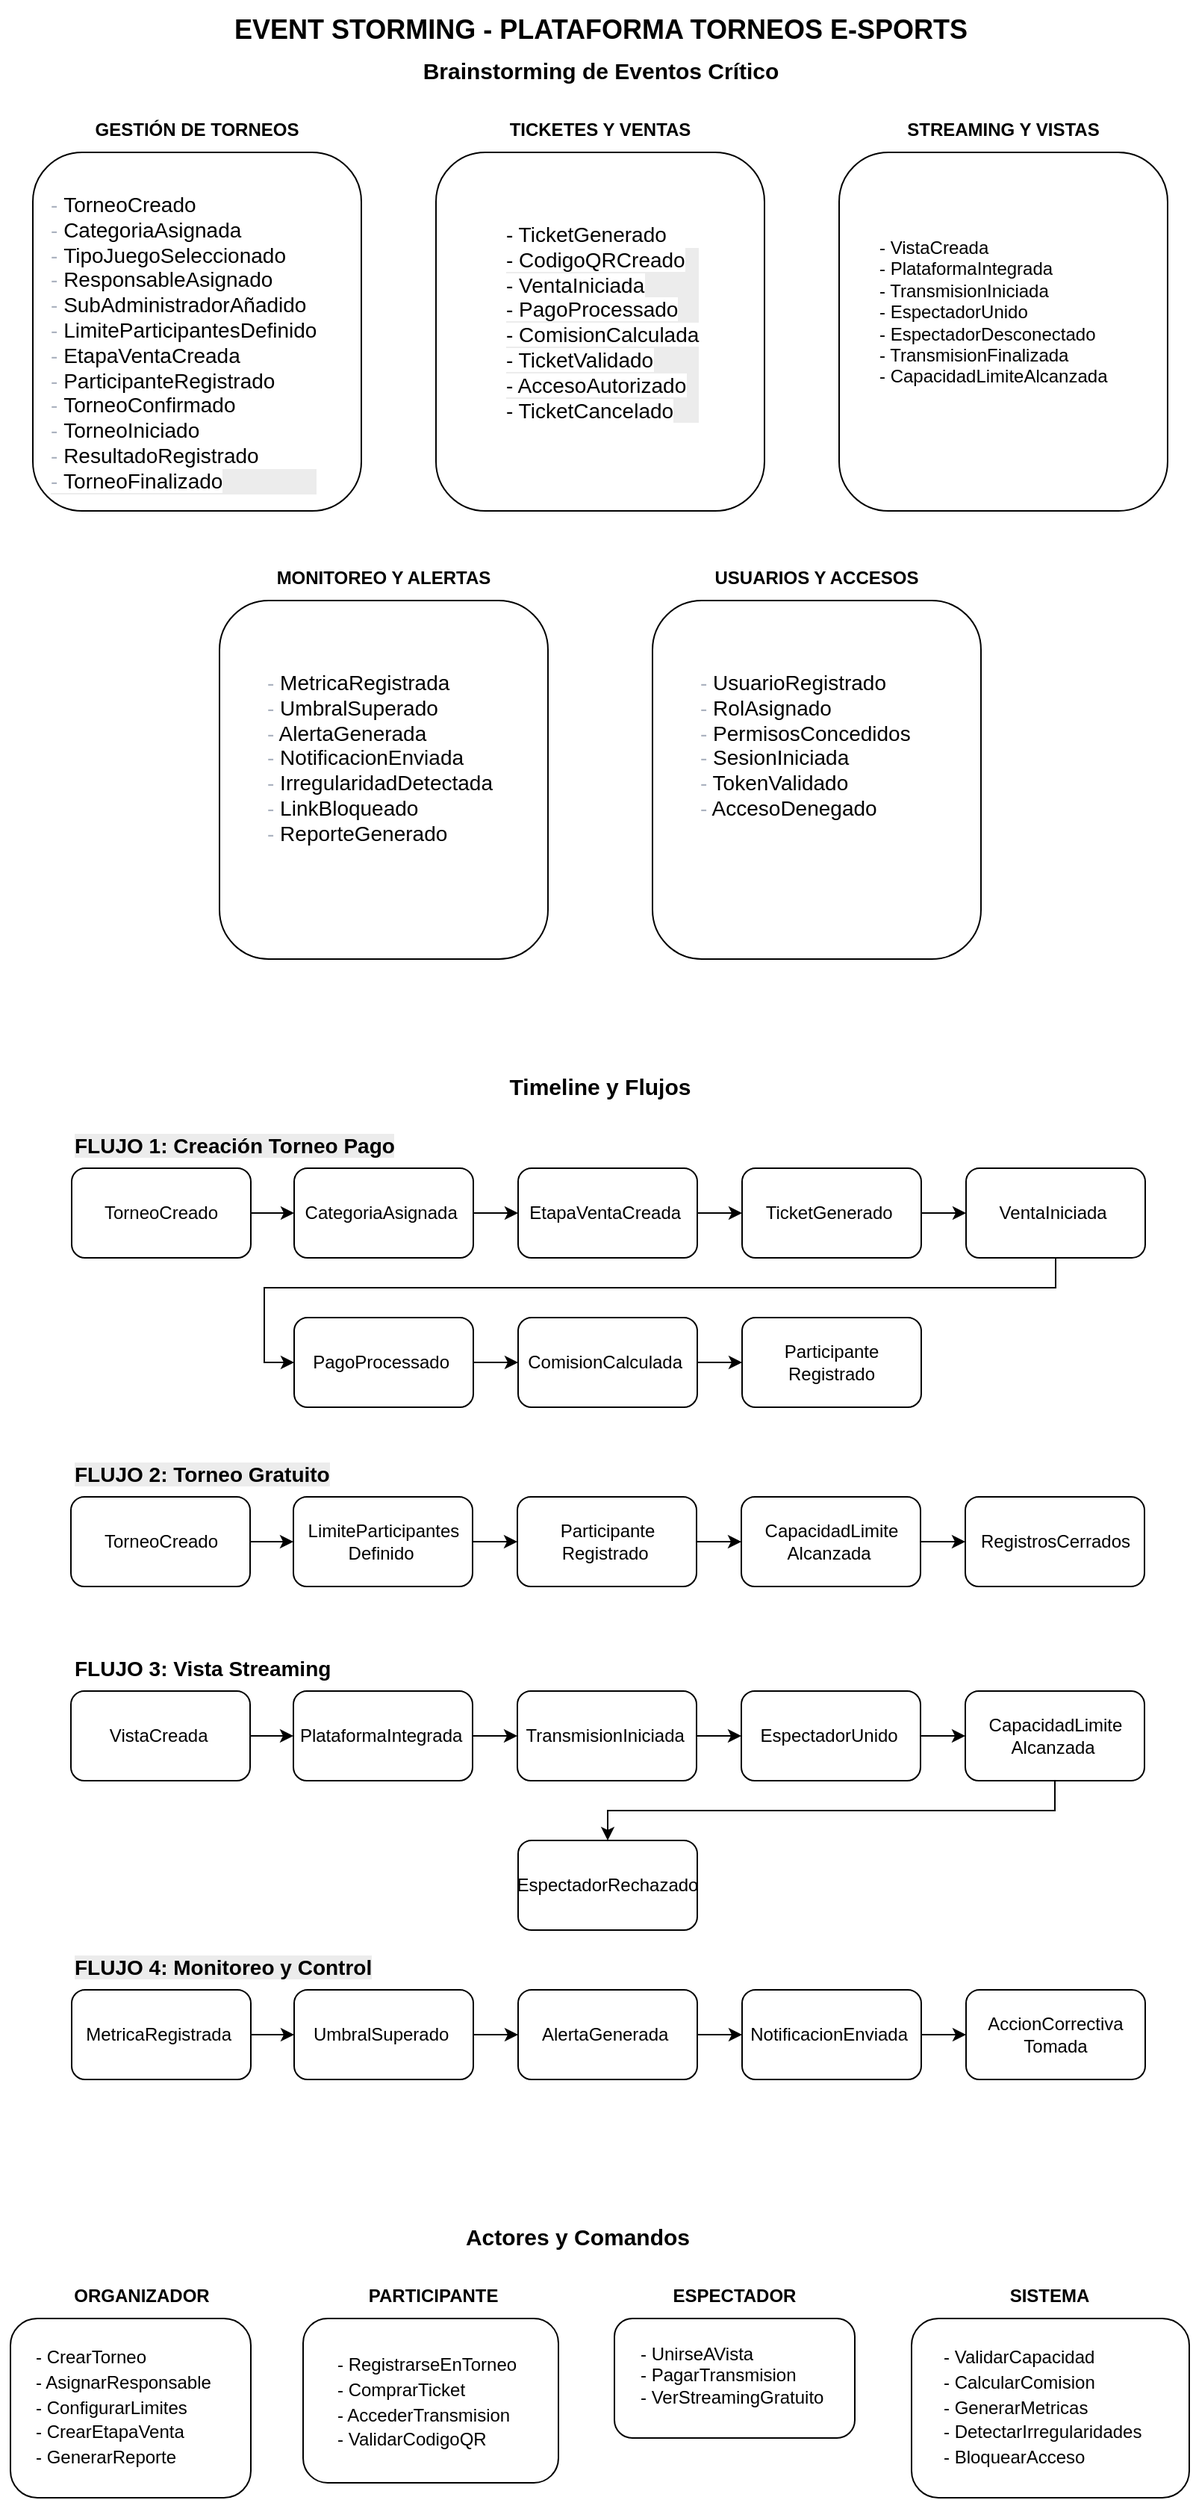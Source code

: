 <mxfile version="28.0.6">
  <diagram name="Event Storming" id="ejvn2UPIIK09-xdkTZsT">
    <mxGraphModel dx="1020" dy="993" grid="1" gridSize="10" guides="1" tooltips="1" connect="1" arrows="1" fold="1" page="1" pageScale="1" pageWidth="827" pageHeight="1169" math="0" shadow="0">
      <root>
        <mxCell id="0" />
        <mxCell id="1" parent="0" />
        <mxCell id="9qLHovj2lsrHqXUO13M7-1" value="EVENT STORMING - PLATAFORMA TORNEOS E-SPORTS" style="text;html=1;align=center;verticalAlign=middle;resizable=0;points=[];autosize=1;strokeColor=none;fillColor=none;strokeWidth=3;fontSize=18;fontStyle=1" vertex="1" parent="1">
          <mxGeometry x="159" y="8" width="510" height="40" as="geometry" />
        </mxCell>
        <mxCell id="9qLHovj2lsrHqXUO13M7-2" value="&lt;div style=&quot;&quot;&gt;&lt;br&gt;&lt;/div&gt;" style="rounded=1;whiteSpace=wrap;html=1;fontSize=14;align=left;" vertex="1" parent="1">
          <mxGeometry x="34" y="110" width="220" height="240" as="geometry" />
        </mxCell>
        <mxCell id="9qLHovj2lsrHqXUO13M7-3" value="GESTIÓN DE TORNEOS" style="text;html=1;align=center;verticalAlign=middle;whiteSpace=wrap;rounded=0;fontStyle=1" vertex="1" parent="1">
          <mxGeometry x="49" y="80" width="190" height="30" as="geometry" />
        </mxCell>
        <mxCell id="9qLHovj2lsrHqXUO13M7-4" value="&lt;div style=&quot;text-align: left;&quot;&gt;&lt;br&gt;&lt;/div&gt;" style="rounded=1;whiteSpace=wrap;html=1;fontSize=14;" vertex="1" parent="1">
          <mxGeometry x="304" y="110" width="220" height="240" as="geometry" />
        </mxCell>
        <mxCell id="9qLHovj2lsrHqXUO13M7-5" value="TICKETES Y VENTAS" style="text;html=1;align=center;verticalAlign=middle;whiteSpace=wrap;rounded=0;fontStyle=1" vertex="1" parent="1">
          <mxGeometry x="319" y="80" width="190" height="30" as="geometry" />
        </mxCell>
        <mxCell id="9qLHovj2lsrHqXUO13M7-6" value="&lt;blockquote style=&quot;margin: 0 0 0 40px; border: none; padding: 0px;&quot;&gt;&lt;div style=&quot;&quot;&gt;&lt;br&gt;&lt;/div&gt;&lt;/blockquote&gt;" style="rounded=1;whiteSpace=wrap;html=1;fontSize=14;align=left;" vertex="1" parent="1">
          <mxGeometry x="574" y="110" width="220" height="240" as="geometry" />
        </mxCell>
        <mxCell id="9qLHovj2lsrHqXUO13M7-7" value="STREAMING Y VISTAS" style="text;html=1;align=center;verticalAlign=middle;whiteSpace=wrap;rounded=0;fontStyle=1" vertex="1" parent="1">
          <mxGeometry x="589" y="80" width="190" height="30" as="geometry" />
        </mxCell>
        <mxCell id="9qLHovj2lsrHqXUO13M7-8" value="&lt;div style=&quot;forced-color-adjust: none; color: rgb(0, 0, 0); font-family: Helvetica; font-size: 14px; font-style: normal; font-variant-ligatures: normal; font-variant-caps: normal; font-weight: 400; letter-spacing: normal; orphans: 2; text-align: left; text-indent: 0px; text-transform: none; widows: 2; word-spacing: 0px; -webkit-text-stroke-width: 0px; white-space: normal; text-decoration-thickness: initial; text-decoration-style: initial; text-decoration-color: initial;&quot;&gt;&lt;span style=&quot;background-color: light-dark(#ffffff, var(--ge-dark-color, #121212));&quot;&gt;&lt;span class=&quot;token&quot; style=&quot;forced-color-adjust: none; color: rgb(171, 178, 191);&quot;&gt;-&lt;/span&gt;&lt;span style=&quot;forced-color-adjust: none; color: light-dark(rgb(0, 0, 0), rgb(255, 255, 255));&quot;&gt;&lt;span&gt;&amp;nbsp;&lt;/span&gt;TorneoCreado&lt;/span&gt;&lt;/span&gt;&lt;/div&gt;&lt;span style=&quot;background-color: light-dark(#ffffff, var(--ge-dark-color, #121212));&quot;&gt;&lt;span class=&quot;token&quot; style=&quot;forced-color-adjust: none; font-family: Helvetica; font-size: 14px; font-style: normal; font-variant-ligatures: normal; font-variant-caps: normal; font-weight: 400; letter-spacing: normal; orphans: 2; text-align: left; text-indent: 0px; text-transform: none; widows: 2; word-spacing: 0px; -webkit-text-stroke-width: 0px; white-space: normal; text-decoration-thickness: initial; text-decoration-style: initial; text-decoration-color: initial; color: rgb(171, 178, 191);&quot;&gt;&lt;div style=&quot;forced-color-adjust: none;&quot;&gt;&lt;span class=&quot;token&quot; style=&quot;forced-color-adjust: none; color: rgb(171, 178, 191);&quot;&gt;-&lt;/span&gt;&lt;span style=&quot;forced-color-adjust: none; color: light-dark(rgb(0, 0, 0), rgb(255, 255, 255));&quot;&gt;&lt;span&gt;&amp;nbsp;&lt;/span&gt;CategoriaAsignada&lt;/span&gt;&lt;/div&gt;&lt;/span&gt;&lt;span class=&quot;token&quot; style=&quot;forced-color-adjust: none; font-family: Helvetica; font-size: 14px; font-style: normal; font-variant-ligatures: normal; font-variant-caps: normal; font-weight: 400; letter-spacing: normal; orphans: 2; text-align: left; text-indent: 0px; text-transform: none; widows: 2; word-spacing: 0px; -webkit-text-stroke-width: 0px; white-space: normal; text-decoration-thickness: initial; text-decoration-style: initial; text-decoration-color: initial; color: rgb(171, 178, 191);&quot;&gt;&lt;div style=&quot;forced-color-adjust: none;&quot;&gt;&lt;span class=&quot;token&quot; style=&quot;forced-color-adjust: none; color: rgb(171, 178, 191);&quot;&gt;-&lt;/span&gt;&lt;span style=&quot;forced-color-adjust: none; color: light-dark(rgb(0, 0, 0), rgb(255, 255, 255));&quot;&gt;&lt;span&gt;&amp;nbsp;&lt;/span&gt;TipoJuegoSeleccionado&lt;/span&gt;&lt;/div&gt;&lt;/span&gt;&lt;span class=&quot;token&quot; style=&quot;forced-color-adjust: none; font-family: Helvetica; font-size: 14px; font-style: normal; font-variant-ligatures: normal; font-variant-caps: normal; font-weight: 400; letter-spacing: normal; orphans: 2; text-align: left; text-indent: 0px; text-transform: none; widows: 2; word-spacing: 0px; -webkit-text-stroke-width: 0px; white-space: normal; text-decoration-thickness: initial; text-decoration-style: initial; text-decoration-color: initial; color: rgb(171, 178, 191);&quot;&gt;&lt;div style=&quot;forced-color-adjust: none;&quot;&gt;&lt;span class=&quot;token&quot; style=&quot;forced-color-adjust: none; color: rgb(171, 178, 191);&quot;&gt;-&lt;/span&gt;&lt;span style=&quot;forced-color-adjust: none; color: light-dark(rgb(0, 0, 0), rgb(255, 255, 255));&quot;&gt;&lt;span&gt;&amp;nbsp;&lt;/span&gt;ResponsableAsignado&lt;/span&gt;&lt;/div&gt;&lt;/span&gt;&lt;span class=&quot;token&quot; style=&quot;forced-color-adjust: none; font-family: Helvetica; font-size: 14px; font-style: normal; font-variant-ligatures: normal; font-variant-caps: normal; font-weight: 400; letter-spacing: normal; orphans: 2; text-align: left; text-indent: 0px; text-transform: none; widows: 2; word-spacing: 0px; -webkit-text-stroke-width: 0px; white-space: normal; text-decoration-thickness: initial; text-decoration-style: initial; text-decoration-color: initial; color: rgb(171, 178, 191);&quot;&gt;&lt;div style=&quot;forced-color-adjust: none;&quot;&gt;&lt;span class=&quot;token&quot; style=&quot;forced-color-adjust: none; color: rgb(171, 178, 191);&quot;&gt;-&lt;/span&gt;&lt;span style=&quot;forced-color-adjust: none; color: light-dark(rgb(0, 0, 0), rgb(255, 255, 255));&quot;&gt;&lt;span&gt;&amp;nbsp;&lt;/span&gt;SubAdministradorAñadido&lt;/span&gt;&lt;/div&gt;&lt;/span&gt;&lt;span class=&quot;token&quot; style=&quot;forced-color-adjust: none; font-family: Helvetica; font-size: 14px; font-style: normal; font-variant-ligatures: normal; font-variant-caps: normal; font-weight: 400; letter-spacing: normal; orphans: 2; text-align: left; text-indent: 0px; text-transform: none; widows: 2; word-spacing: 0px; -webkit-text-stroke-width: 0px; white-space: normal; text-decoration-thickness: initial; text-decoration-style: initial; text-decoration-color: initial; color: rgb(171, 178, 191);&quot;&gt;&lt;div style=&quot;forced-color-adjust: none;&quot;&gt;&lt;span class=&quot;token&quot; style=&quot;forced-color-adjust: none; color: rgb(171, 178, 191);&quot;&gt;-&lt;/span&gt;&lt;span style=&quot;forced-color-adjust: none; color: light-dark(rgb(0, 0, 0), rgb(255, 255, 255));&quot;&gt;&lt;span&gt;&amp;nbsp;&lt;/span&gt;LimiteParticipantesDefinido&lt;/span&gt;&lt;/div&gt;&lt;/span&gt;&lt;span class=&quot;token&quot; style=&quot;forced-color-adjust: none; font-family: Helvetica; font-size: 14px; font-style: normal; font-variant-ligatures: normal; font-variant-caps: normal; font-weight: 400; letter-spacing: normal; orphans: 2; text-align: left; text-indent: 0px; text-transform: none; widows: 2; word-spacing: 0px; -webkit-text-stroke-width: 0px; white-space: normal; text-decoration-thickness: initial; text-decoration-style: initial; text-decoration-color: initial; color: rgb(171, 178, 191);&quot;&gt;&lt;div style=&quot;forced-color-adjust: none;&quot;&gt;&lt;span class=&quot;token&quot; style=&quot;forced-color-adjust: none; color: rgb(171, 178, 191);&quot;&gt;-&lt;/span&gt;&lt;span style=&quot;forced-color-adjust: none; color: light-dark(rgb(0, 0, 0), rgb(255, 255, 255));&quot;&gt;&lt;span&gt;&amp;nbsp;&lt;/span&gt;EtapaVentaCreada&lt;/span&gt;&lt;/div&gt;&lt;/span&gt;&lt;span class=&quot;token&quot; style=&quot;forced-color-adjust: none; font-family: Helvetica; font-size: 14px; font-style: normal; font-variant-ligatures: normal; font-variant-caps: normal; font-weight: 400; letter-spacing: normal; orphans: 2; text-align: left; text-indent: 0px; text-transform: none; widows: 2; word-spacing: 0px; -webkit-text-stroke-width: 0px; white-space: normal; text-decoration-thickness: initial; text-decoration-style: initial; text-decoration-color: initial; color: rgb(171, 178, 191);&quot;&gt;&lt;div style=&quot;forced-color-adjust: none;&quot;&gt;&lt;span class=&quot;token&quot; style=&quot;forced-color-adjust: none; color: rgb(171, 178, 191);&quot;&gt;-&lt;/span&gt;&lt;span style=&quot;forced-color-adjust: none; color: light-dark(rgb(0, 0, 0), rgb(255, 255, 255));&quot;&gt;&lt;span&gt;&amp;nbsp;&lt;/span&gt;ParticipanteRegistrado&lt;/span&gt;&lt;/div&gt;&lt;/span&gt;&lt;span class=&quot;token&quot; style=&quot;forced-color-adjust: none; font-family: Helvetica; font-size: 14px; font-style: normal; font-variant-ligatures: normal; font-variant-caps: normal; font-weight: 400; letter-spacing: normal; orphans: 2; text-align: left; text-indent: 0px; text-transform: none; widows: 2; word-spacing: 0px; -webkit-text-stroke-width: 0px; white-space: normal; text-decoration-thickness: initial; text-decoration-style: initial; text-decoration-color: initial; color: rgb(171, 178, 191);&quot;&gt;&lt;div style=&quot;forced-color-adjust: none;&quot;&gt;&lt;span class=&quot;token&quot; style=&quot;forced-color-adjust: none; color: rgb(171, 178, 191);&quot;&gt;-&lt;/span&gt;&lt;span style=&quot;forced-color-adjust: none; color: light-dark(rgb(0, 0, 0), rgb(255, 255, 255));&quot;&gt;&lt;span&gt;&amp;nbsp;&lt;/span&gt;TorneoConfirmado&lt;/span&gt;&lt;/div&gt;&lt;/span&gt;&lt;span class=&quot;token&quot; style=&quot;forced-color-adjust: none; font-family: Helvetica; font-size: 14px; font-style: normal; font-variant-ligatures: normal; font-variant-caps: normal; font-weight: 400; letter-spacing: normal; orphans: 2; text-align: left; text-indent: 0px; text-transform: none; widows: 2; word-spacing: 0px; -webkit-text-stroke-width: 0px; white-space: normal; text-decoration-thickness: initial; text-decoration-style: initial; text-decoration-color: initial; color: rgb(171, 178, 191);&quot;&gt;&lt;div style=&quot;forced-color-adjust: none;&quot;&gt;&lt;span class=&quot;token&quot; style=&quot;forced-color-adjust: none; color: rgb(171, 178, 191);&quot;&gt;-&lt;/span&gt;&lt;span style=&quot;forced-color-adjust: none; color: light-dark(rgb(0, 0, 0), rgb(255, 255, 255));&quot;&gt;&lt;span&gt;&amp;nbsp;&lt;/span&gt;TorneoIniciado&lt;/span&gt;&lt;/div&gt;&lt;/span&gt;&lt;span class=&quot;token&quot; style=&quot;forced-color-adjust: none; font-family: Helvetica; font-size: 14px; font-style: normal; font-variant-ligatures: normal; font-variant-caps: normal; font-weight: 400; letter-spacing: normal; orphans: 2; text-align: left; text-indent: 0px; text-transform: none; widows: 2; word-spacing: 0px; -webkit-text-stroke-width: 0px; white-space: normal; text-decoration-thickness: initial; text-decoration-style: initial; text-decoration-color: initial; color: rgb(171, 178, 191);&quot;&gt;&lt;div style=&quot;forced-color-adjust: none;&quot;&gt;&lt;span class=&quot;token&quot; style=&quot;forced-color-adjust: none; color: rgb(171, 178, 191);&quot;&gt;-&lt;/span&gt;&lt;span style=&quot;forced-color-adjust: none; color: light-dark(rgb(0, 0, 0), rgb(255, 255, 255));&quot;&gt;&lt;span&gt;&amp;nbsp;&lt;/span&gt;ResultadoRegistrado&lt;/span&gt;&lt;/div&gt;&lt;/span&gt;&lt;/span&gt;&lt;div style=&quot;forced-color-adjust: none; color: rgb(0, 0, 0); font-family: Helvetica; font-size: 14px; font-style: normal; font-variant-ligatures: normal; font-variant-caps: normal; font-weight: 400; letter-spacing: normal; orphans: 2; text-align: left; text-indent: 0px; text-transform: none; widows: 2; word-spacing: 0px; -webkit-text-stroke-width: 0px; white-space: normal; text-decoration-thickness: initial; text-decoration-style: initial; text-decoration-color: initial; background-color: rgb(236, 236, 236);&quot;&gt;&lt;span style=&quot;background-color: light-dark(#ffffff, var(--ge-dark-color, #121212));&quot;&gt;&lt;span class=&quot;token&quot; style=&quot;forced-color-adjust: none; color: rgb(171, 178, 191);&quot;&gt;-&lt;/span&gt;&lt;span style=&quot;forced-color-adjust: none; color: light-dark(rgb(0, 0, 0), rgb(255, 255, 255));&quot;&gt;&amp;nbsp;TorneoFinalizado&lt;/span&gt;&lt;/span&gt;&lt;/div&gt;" style="text;whiteSpace=wrap;html=1;" vertex="1" parent="1">
          <mxGeometry x="44" y="130" width="210" height="230" as="geometry" />
        </mxCell>
        <mxCell id="9qLHovj2lsrHqXUO13M7-9" value="&lt;div style=&quot;forced-color-adjust: none; color: rgb(0, 0, 0); font-family: Helvetica; font-size: 14px; font-style: normal; font-variant-ligatures: normal; font-variant-caps: normal; font-weight: 400; letter-spacing: normal; orphans: 2; text-align: left; text-indent: 0px; text-transform: none; widows: 2; word-spacing: 0px; -webkit-text-stroke-width: 0px; white-space: normal; text-decoration-thickness: initial; text-decoration-style: initial; text-decoration-color: initial;&quot;&gt;&lt;span style=&quot;background-color: light-dark(#ffffff, var(--ge-dark-color, #121212));&quot;&gt;- TicketGenerado&lt;/span&gt;&lt;/div&gt;&lt;div style=&quot;forced-color-adjust: none; color: rgb(0, 0, 0); font-family: Helvetica; font-size: 14px; font-style: normal; font-variant-ligatures: normal; font-variant-caps: normal; font-weight: 400; letter-spacing: normal; orphans: 2; text-align: left; text-indent: 0px; text-transform: none; widows: 2; word-spacing: 0px; -webkit-text-stroke-width: 0px; white-space: normal; text-decoration-thickness: initial; text-decoration-style: initial; text-decoration-color: initial; background-color: rgb(236, 236, 236);&quot;&gt;&lt;span style=&quot;background-color: light-dark(#ffffff, var(--ge-dark-color, #121212));&quot;&gt;- CodigoQRCreado&lt;/span&gt;&lt;/div&gt;&lt;div style=&quot;forced-color-adjust: none; color: rgb(0, 0, 0); font-family: Helvetica; font-size: 14px; font-style: normal; font-variant-ligatures: normal; font-variant-caps: normal; font-weight: 400; letter-spacing: normal; orphans: 2; text-align: left; text-indent: 0px; text-transform: none; widows: 2; word-spacing: 0px; -webkit-text-stroke-width: 0px; white-space: normal; text-decoration-thickness: initial; text-decoration-style: initial; text-decoration-color: initial; background-color: rgb(236, 236, 236);&quot;&gt;&lt;span style=&quot;background-color: light-dark(#ffffff, var(--ge-dark-color, #121212));&quot;&gt;- VentaIniciada&lt;/span&gt;&lt;/div&gt;&lt;div style=&quot;forced-color-adjust: none; color: rgb(0, 0, 0); font-family: Helvetica; font-size: 14px; font-style: normal; font-variant-ligatures: normal; font-variant-caps: normal; font-weight: 400; letter-spacing: normal; orphans: 2; text-align: left; text-indent: 0px; text-transform: none; widows: 2; word-spacing: 0px; -webkit-text-stroke-width: 0px; white-space: normal; text-decoration-thickness: initial; text-decoration-style: initial; text-decoration-color: initial; background-color: rgb(236, 236, 236);&quot;&gt;&lt;span style=&quot;background-color: light-dark(#ffffff, var(--ge-dark-color, #121212));&quot;&gt;- PagoProcessado&lt;/span&gt;&lt;/div&gt;&lt;div style=&quot;forced-color-adjust: none; color: rgb(0, 0, 0); font-family: Helvetica; font-size: 14px; font-style: normal; font-variant-ligatures: normal; font-variant-caps: normal; font-weight: 400; letter-spacing: normal; orphans: 2; text-align: left; text-indent: 0px; text-transform: none; widows: 2; word-spacing: 0px; -webkit-text-stroke-width: 0px; white-space: normal; text-decoration-thickness: initial; text-decoration-style: initial; text-decoration-color: initial; background-color: rgb(236, 236, 236);&quot;&gt;&lt;span style=&quot;background-color: light-dark(#ffffff, var(--ge-dark-color, #121212));&quot;&gt;- ComisionCalculada&lt;/span&gt;&lt;/div&gt;&lt;div style=&quot;forced-color-adjust: none; color: rgb(0, 0, 0); font-family: Helvetica; font-size: 14px; font-style: normal; font-variant-ligatures: normal; font-variant-caps: normal; font-weight: 400; letter-spacing: normal; orphans: 2; text-align: left; text-indent: 0px; text-transform: none; widows: 2; word-spacing: 0px; -webkit-text-stroke-width: 0px; white-space: normal; text-decoration-thickness: initial; text-decoration-style: initial; text-decoration-color: initial; background-color: rgb(236, 236, 236);&quot;&gt;&lt;span style=&quot;background-color: light-dark(#ffffff, var(--ge-dark-color, #121212));&quot;&gt;- TicketValidado&lt;/span&gt;&lt;/div&gt;&lt;div style=&quot;forced-color-adjust: none; color: rgb(0, 0, 0); font-family: Helvetica; font-size: 14px; font-style: normal; font-variant-ligatures: normal; font-variant-caps: normal; font-weight: 400; letter-spacing: normal; orphans: 2; text-align: left; text-indent: 0px; text-transform: none; widows: 2; word-spacing: 0px; -webkit-text-stroke-width: 0px; white-space: normal; text-decoration-thickness: initial; text-decoration-style: initial; text-decoration-color: initial; background-color: rgb(236, 236, 236);&quot;&gt;&lt;span style=&quot;background-color: light-dark(#ffffff, var(--ge-dark-color, #121212));&quot;&gt;- AccesoAutorizado&lt;/span&gt;&lt;/div&gt;&lt;div style=&quot;forced-color-adjust: none; color: rgb(0, 0, 0); font-family: Helvetica; font-size: 14px; font-style: normal; font-variant-ligatures: normal; font-variant-caps: normal; font-weight: 400; letter-spacing: normal; orphans: 2; text-align: left; text-indent: 0px; text-transform: none; widows: 2; word-spacing: 0px; -webkit-text-stroke-width: 0px; white-space: normal; text-decoration-thickness: initial; text-decoration-style: initial; text-decoration-color: initial; background-color: rgb(236, 236, 236);&quot;&gt;&lt;span style=&quot;background-color: light-dark(#ffffff, var(--ge-dark-color, #121212));&quot;&gt;- TicketCancelado&lt;/span&gt;&lt;/div&gt;" style="text;whiteSpace=wrap;html=1;" vertex="1" parent="1">
          <mxGeometry x="349" y="150" width="160" height="160" as="geometry" />
        </mxCell>
        <mxCell id="9qLHovj2lsrHqXUO13M7-11" value="- VistaCreada&lt;br&gt;- PlataformaIntegrada&amp;nbsp;&lt;div&gt;- TransmisionIniciada&lt;br&gt;- EspectadorUnido&lt;br&gt;- EspectadorDesconectado&lt;br&gt;- TransmisionFinalizada&lt;br&gt;&lt;span style=&quot;background-color: transparent; color: light-dark(rgb(0, 0, 0), rgb(255, 255, 255));&quot;&gt;- CapacidadLimiteAlcanzada&lt;/span&gt;&lt;/div&gt;" style="text;whiteSpace=wrap;html=1;" vertex="1" parent="1">
          <mxGeometry x="599" y="160" width="180" height="120" as="geometry" />
        </mxCell>
        <mxCell id="9qLHovj2lsrHqXUO13M7-12" value="&lt;div style=&quot;&quot;&gt;&lt;br&gt;&lt;/div&gt;" style="rounded=1;whiteSpace=wrap;html=1;fontSize=14;align=left;" vertex="1" parent="1">
          <mxGeometry x="159" y="410" width="220" height="240" as="geometry" />
        </mxCell>
        <mxCell id="9qLHovj2lsrHqXUO13M7-13" value="MONITOREO Y ALERTAS" style="text;html=1;align=center;verticalAlign=middle;whiteSpace=wrap;rounded=0;fontStyle=1" vertex="1" parent="1">
          <mxGeometry x="174" y="380" width="190" height="30" as="geometry" />
        </mxCell>
        <mxCell id="9qLHovj2lsrHqXUO13M7-14" value="&lt;div style=&quot;forced-color-adjust: none; color: rgb(0, 0, 0); font-family: Helvetica; font-size: 14px; font-style: normal; font-variant-ligatures: normal; font-variant-caps: normal; font-weight: 400; letter-spacing: normal; orphans: 2; text-align: left; text-indent: 0px; text-transform: none; widows: 2; word-spacing: 0px; -webkit-text-stroke-width: 0px; white-space: normal; text-decoration-thickness: initial; text-decoration-style: initial; text-decoration-color: initial;&quot;&gt;&lt;span style=&quot;color: rgb(171, 178, 191);&quot; class=&quot;token&quot;&gt;-&lt;/span&gt; MetricaRegistrada&lt;br/&gt;&lt;span style=&quot;color: rgb(171, 178, 191);&quot; class=&quot;token&quot;&gt;-&lt;/span&gt; UmbralSuperado&lt;br/&gt;&lt;span style=&quot;color: rgb(171, 178, 191);&quot; class=&quot;token&quot;&gt;-&lt;/span&gt; AlertaGenerada&lt;br/&gt;&lt;span style=&quot;color: rgb(171, 178, 191);&quot; class=&quot;token&quot;&gt;-&lt;/span&gt; NotificacionEnviada&lt;br/&gt;&lt;span style=&quot;color: rgb(171, 178, 191);&quot; class=&quot;token&quot;&gt;-&lt;/span&gt; IrregularidadDetectada&lt;br/&gt;&lt;span style=&quot;color: rgb(171, 178, 191);&quot; class=&quot;token&quot;&gt;-&lt;/span&gt; LinkBloqueado&lt;br/&gt;&lt;span style=&quot;color: rgb(171, 178, 191);&quot; class=&quot;token&quot;&gt;-&lt;/span&gt; ReporteGenerado&lt;/div&gt;" style="text;whiteSpace=wrap;html=1;" vertex="1" parent="1">
          <mxGeometry x="189" y="450" width="160" height="160" as="geometry" />
        </mxCell>
        <mxCell id="9qLHovj2lsrHqXUO13M7-15" value="&lt;div style=&quot;&quot;&gt;&lt;br&gt;&lt;/div&gt;" style="rounded=1;whiteSpace=wrap;html=1;fontSize=14;align=left;" vertex="1" parent="1">
          <mxGeometry x="449" y="410" width="220" height="240" as="geometry" />
        </mxCell>
        <mxCell id="9qLHovj2lsrHqXUO13M7-16" value="USUARIOS Y ACCESOS" style="text;html=1;align=center;verticalAlign=middle;whiteSpace=wrap;rounded=0;fontStyle=1" vertex="1" parent="1">
          <mxGeometry x="464" y="380" width="190" height="30" as="geometry" />
        </mxCell>
        <mxCell id="9qLHovj2lsrHqXUO13M7-17" value="&lt;div style=&quot;forced-color-adjust: none; color: rgb(0, 0, 0); font-family: Helvetica; font-size: 14px; font-style: normal; font-variant-ligatures: normal; font-variant-caps: normal; font-weight: 400; letter-spacing: normal; orphans: 2; text-align: left; text-indent: 0px; text-transform: none; widows: 2; word-spacing: 0px; -webkit-text-stroke-width: 0px; white-space: normal; text-decoration-thickness: initial; text-decoration-style: initial; text-decoration-color: initial;&quot;&gt;&lt;span style=&quot;color: rgb(171, 178, 191);&quot; class=&quot;token&quot;&gt;-&lt;/span&gt; UsuarioRegistrado&amp;nbsp;&lt;/div&gt;&lt;div style=&quot;forced-color-adjust: none; color: rgb(0, 0, 0); font-family: Helvetica; font-size: 14px; font-style: normal; font-variant-ligatures: normal; font-variant-caps: normal; font-weight: 400; letter-spacing: normal; orphans: 2; text-align: left; text-indent: 0px; text-transform: none; widows: 2; word-spacing: 0px; -webkit-text-stroke-width: 0px; white-space: normal; text-decoration-thickness: initial; text-decoration-style: initial; text-decoration-color: initial;&quot;&gt;&lt;span style=&quot;color: rgb(171, 178, 191);&quot; class=&quot;token&quot;&gt;-&lt;/span&gt; RolAsignado&lt;br/&gt;&lt;span style=&quot;color: rgb(171, 178, 191);&quot; class=&quot;token&quot;&gt;-&lt;/span&gt; PermisosConcedidos&lt;br/&gt;&lt;span style=&quot;color: rgb(171, 178, 191);&quot; class=&quot;token&quot;&gt;-&lt;/span&gt; SesionIniciada&lt;br/&gt;&lt;span style=&quot;color: rgb(171, 178, 191);&quot; class=&quot;token&quot;&gt;-&lt;/span&gt; TokenValidado&lt;br/&gt;&lt;span style=&quot;color: rgb(171, 178, 191);&quot; class=&quot;token&quot;&gt;-&lt;/span&gt; AccesoDenegado&lt;/div&gt;" style="text;whiteSpace=wrap;html=1;" vertex="1" parent="1">
          <mxGeometry x="479" y="450" width="160" height="160" as="geometry" />
        </mxCell>
        <mxCell id="9qLHovj2lsrHqXUO13M7-18" value="Brainstorming de Eventos Crítico" style="text;whiteSpace=wrap;html=1;fontSize=15;align=center;fontStyle=1" vertex="1" parent="1">
          <mxGeometry x="289.5" y="40" width="249" height="40" as="geometry" />
        </mxCell>
        <mxCell id="9qLHovj2lsrHqXUO13M7-19" value="Timeline y Flujos" style="text;whiteSpace=wrap;html=1;fontSize=15;align=center;fontStyle=1" vertex="1" parent="1">
          <mxGeometry x="296" y="720" width="236" height="40" as="geometry" />
        </mxCell>
        <mxCell id="9qLHovj2lsrHqXUO13M7-30" style="edgeStyle=orthogonalEdgeStyle;rounded=0;orthogonalLoop=1;jettySize=auto;html=1;entryX=0;entryY=0.5;entryDx=0;entryDy=0;" edge="1" parent="1" source="9qLHovj2lsrHqXUO13M7-21" target="9qLHovj2lsrHqXUO13M7-23">
          <mxGeometry relative="1" as="geometry" />
        </mxCell>
        <mxCell id="9qLHovj2lsrHqXUO13M7-21" value="&lt;span style=&quot;text-align: left;&quot;&gt;TorneoCreado&lt;/span&gt;" style="rounded=1;whiteSpace=wrap;html=1;" vertex="1" parent="1">
          <mxGeometry x="60" y="790" width="120" height="60" as="geometry" />
        </mxCell>
        <mxCell id="9qLHovj2lsrHqXUO13M7-22" value="&lt;span style=&quot;color: rgb(0, 0, 0); font-family: Helvetica; font-style: normal; font-variant-ligatures: normal; font-variant-caps: normal; letter-spacing: normal; orphans: 2; text-align: left; text-indent: 0px; text-transform: none; widows: 2; word-spacing: 0px; -webkit-text-stroke-width: 0px; white-space: normal; background-color: rgb(236, 236, 236); text-decoration-thickness: initial; text-decoration-style: initial; text-decoration-color: initial; float: none; display: inline !important;&quot;&gt;FLUJO 1: Creación Torneo Pago&lt;/span&gt;" style="text;whiteSpace=wrap;html=1;fontSize=14;fontStyle=1" vertex="1" parent="1">
          <mxGeometry x="60" y="760" width="250" height="40" as="geometry" />
        </mxCell>
        <mxCell id="9qLHovj2lsrHqXUO13M7-31" style="edgeStyle=orthogonalEdgeStyle;rounded=0;orthogonalLoop=1;jettySize=auto;html=1;entryX=0;entryY=0.5;entryDx=0;entryDy=0;" edge="1" parent="1" source="9qLHovj2lsrHqXUO13M7-23" target="9qLHovj2lsrHqXUO13M7-24">
          <mxGeometry relative="1" as="geometry" />
        </mxCell>
        <mxCell id="9qLHovj2lsrHqXUO13M7-23" value="&lt;span style=&quot;text-align: left;&quot;&gt;CategoriaAsignada&amp;nbsp;&lt;/span&gt;" style="rounded=1;whiteSpace=wrap;html=1;" vertex="1" parent="1">
          <mxGeometry x="209" y="790" width="120" height="60" as="geometry" />
        </mxCell>
        <mxCell id="9qLHovj2lsrHqXUO13M7-32" style="edgeStyle=orthogonalEdgeStyle;rounded=0;orthogonalLoop=1;jettySize=auto;html=1;entryX=0;entryY=0.5;entryDx=0;entryDy=0;" edge="1" parent="1" source="9qLHovj2lsrHqXUO13M7-24" target="9qLHovj2lsrHqXUO13M7-25">
          <mxGeometry relative="1" as="geometry" />
        </mxCell>
        <mxCell id="9qLHovj2lsrHqXUO13M7-24" value="&lt;span style=&quot;text-align: left;&quot;&gt;EtapaVentaCreada&amp;nbsp;&lt;/span&gt;" style="rounded=1;whiteSpace=wrap;html=1;" vertex="1" parent="1">
          <mxGeometry x="359" y="790" width="120" height="60" as="geometry" />
        </mxCell>
        <mxCell id="9qLHovj2lsrHqXUO13M7-33" style="edgeStyle=orthogonalEdgeStyle;rounded=0;orthogonalLoop=1;jettySize=auto;html=1;entryX=0;entryY=0.5;entryDx=0;entryDy=0;" edge="1" parent="1" source="9qLHovj2lsrHqXUO13M7-25" target="9qLHovj2lsrHqXUO13M7-26">
          <mxGeometry relative="1" as="geometry" />
        </mxCell>
        <mxCell id="9qLHovj2lsrHqXUO13M7-25" value="&lt;span style=&quot;text-align: left;&quot;&gt;TicketGenerado&amp;nbsp;&lt;/span&gt;" style="rounded=1;whiteSpace=wrap;html=1;" vertex="1" parent="1">
          <mxGeometry x="509" y="790" width="120" height="60" as="geometry" />
        </mxCell>
        <mxCell id="9qLHovj2lsrHqXUO13M7-34" style="edgeStyle=orthogonalEdgeStyle;rounded=0;orthogonalLoop=1;jettySize=auto;html=1;entryX=0;entryY=0.5;entryDx=0;entryDy=0;" edge="1" parent="1" source="9qLHovj2lsrHqXUO13M7-26" target="9qLHovj2lsrHqXUO13M7-27">
          <mxGeometry relative="1" as="geometry">
            <Array as="points">
              <mxPoint x="719" y="870" />
              <mxPoint x="189" y="870" />
              <mxPoint x="189" y="920" />
            </Array>
          </mxGeometry>
        </mxCell>
        <mxCell id="9qLHovj2lsrHqXUO13M7-26" value="&lt;span style=&quot;text-align: left;&quot;&gt;VentaIniciada&amp;nbsp;&lt;/span&gt;" style="rounded=1;whiteSpace=wrap;html=1;" vertex="1" parent="1">
          <mxGeometry x="659" y="790" width="120" height="60" as="geometry" />
        </mxCell>
        <mxCell id="9qLHovj2lsrHqXUO13M7-35" style="edgeStyle=orthogonalEdgeStyle;rounded=0;orthogonalLoop=1;jettySize=auto;html=1;entryX=0;entryY=0.5;entryDx=0;entryDy=0;" edge="1" parent="1" source="9qLHovj2lsrHqXUO13M7-27" target="9qLHovj2lsrHqXUO13M7-28">
          <mxGeometry relative="1" as="geometry" />
        </mxCell>
        <mxCell id="9qLHovj2lsrHqXUO13M7-27" value="&lt;span style=&quot;text-align: left;&quot;&gt;PagoProcessado&amp;nbsp;&lt;/span&gt;" style="rounded=1;whiteSpace=wrap;html=1;" vertex="1" parent="1">
          <mxGeometry x="209" y="890" width="120" height="60" as="geometry" />
        </mxCell>
        <mxCell id="9qLHovj2lsrHqXUO13M7-36" style="edgeStyle=orthogonalEdgeStyle;rounded=0;orthogonalLoop=1;jettySize=auto;html=1;entryX=0;entryY=0.5;entryDx=0;entryDy=0;" edge="1" parent="1" source="9qLHovj2lsrHqXUO13M7-28" target="9qLHovj2lsrHqXUO13M7-29">
          <mxGeometry relative="1" as="geometry" />
        </mxCell>
        <mxCell id="9qLHovj2lsrHqXUO13M7-28" value="&lt;span style=&quot;text-align: left;&quot;&gt;ComisionCalculada&amp;nbsp;&lt;/span&gt;" style="rounded=1;whiteSpace=wrap;html=1;" vertex="1" parent="1">
          <mxGeometry x="359" y="890" width="120" height="60" as="geometry" />
        </mxCell>
        <mxCell id="9qLHovj2lsrHqXUO13M7-29" value="&lt;span style=&quot;text-align: left;&quot;&gt;Participante&lt;/span&gt;&lt;div&gt;&lt;span style=&quot;text-align: left;&quot;&gt;Registrado&lt;/span&gt;&lt;/div&gt;" style="rounded=1;whiteSpace=wrap;html=1;" vertex="1" parent="1">
          <mxGeometry x="509" y="890" width="120" height="60" as="geometry" />
        </mxCell>
        <mxCell id="9qLHovj2lsrHqXUO13M7-53" style="edgeStyle=orthogonalEdgeStyle;rounded=0;orthogonalLoop=1;jettySize=auto;html=1;entryX=0;entryY=0.5;entryDx=0;entryDy=0;" edge="1" parent="1" source="9qLHovj2lsrHqXUO13M7-54" target="9qLHovj2lsrHqXUO13M7-57">
          <mxGeometry relative="1" as="geometry" />
        </mxCell>
        <mxCell id="9qLHovj2lsrHqXUO13M7-54" value="&lt;span style=&quot;text-align: left;&quot;&gt;TorneoCreado&lt;/span&gt;" style="rounded=1;whiteSpace=wrap;html=1;" vertex="1" parent="1">
          <mxGeometry x="59.5" y="1010" width="120" height="60" as="geometry" />
        </mxCell>
        <mxCell id="9qLHovj2lsrHqXUO13M7-55" value="&lt;span style=&quot;color: rgb(0, 0, 0); font-family: Helvetica; font-style: normal; font-variant-ligatures: normal; font-variant-caps: normal; letter-spacing: normal; orphans: 2; text-align: left; text-indent: 0px; text-transform: none; widows: 2; word-spacing: 0px; -webkit-text-stroke-width: 0px; white-space: normal; background-color: rgb(236, 236, 236); text-decoration-thickness: initial; text-decoration-style: initial; text-decoration-color: initial; float: none; display: inline !important;&quot;&gt;FLUJO 2: Torneo Gratuito&lt;/span&gt;" style="text;whiteSpace=wrap;html=1;fontSize=14;fontStyle=1" vertex="1" parent="1">
          <mxGeometry x="59.5" y="980" width="250" height="40" as="geometry" />
        </mxCell>
        <mxCell id="9qLHovj2lsrHqXUO13M7-56" style="edgeStyle=orthogonalEdgeStyle;rounded=0;orthogonalLoop=1;jettySize=auto;html=1;entryX=0;entryY=0.5;entryDx=0;entryDy=0;" edge="1" parent="1" source="9qLHovj2lsrHqXUO13M7-57" target="9qLHovj2lsrHqXUO13M7-59">
          <mxGeometry relative="1" as="geometry" />
        </mxCell>
        <mxCell id="9qLHovj2lsrHqXUO13M7-57" value="&lt;span style=&quot;text-align: left;&quot;&gt;LimiteParticipantes&lt;/span&gt;&lt;div&gt;&lt;span style=&quot;text-align: left;&quot;&gt;Definido&amp;nbsp;&lt;/span&gt;&lt;/div&gt;" style="rounded=1;whiteSpace=wrap;html=1;" vertex="1" parent="1">
          <mxGeometry x="208.5" y="1010" width="120" height="60" as="geometry" />
        </mxCell>
        <mxCell id="9qLHovj2lsrHqXUO13M7-58" style="edgeStyle=orthogonalEdgeStyle;rounded=0;orthogonalLoop=1;jettySize=auto;html=1;entryX=0;entryY=0.5;entryDx=0;entryDy=0;" edge="1" parent="1" source="9qLHovj2lsrHqXUO13M7-59" target="9qLHovj2lsrHqXUO13M7-61">
          <mxGeometry relative="1" as="geometry" />
        </mxCell>
        <mxCell id="9qLHovj2lsrHqXUO13M7-59" value="&lt;span style=&quot;text-align: left;&quot;&gt;Participante&lt;/span&gt;&lt;div&gt;&lt;span style=&quot;text-align: left;&quot;&gt;Registrado&amp;nbsp;&lt;/span&gt;&lt;/div&gt;" style="rounded=1;whiteSpace=wrap;html=1;" vertex="1" parent="1">
          <mxGeometry x="358.5" y="1010" width="120" height="60" as="geometry" />
        </mxCell>
        <mxCell id="9qLHovj2lsrHqXUO13M7-60" style="edgeStyle=orthogonalEdgeStyle;rounded=0;orthogonalLoop=1;jettySize=auto;html=1;entryX=0;entryY=0.5;entryDx=0;entryDy=0;" edge="1" parent="1" source="9qLHovj2lsrHqXUO13M7-61" target="9qLHovj2lsrHqXUO13M7-63">
          <mxGeometry relative="1" as="geometry" />
        </mxCell>
        <mxCell id="9qLHovj2lsrHqXUO13M7-61" value="&lt;span style=&quot;text-align: left;&quot;&gt;CapacidadLimite&lt;/span&gt;&lt;div&gt;&lt;span style=&quot;text-align: left;&quot;&gt;Alcanzada&amp;nbsp;&lt;/span&gt;&lt;/div&gt;" style="rounded=1;whiteSpace=wrap;html=1;" vertex="1" parent="1">
          <mxGeometry x="508.5" y="1010" width="120" height="60" as="geometry" />
        </mxCell>
        <mxCell id="9qLHovj2lsrHqXUO13M7-63" value="&lt;span style=&quot;text-align: left;&quot;&gt;RegistrosCerrados&lt;/span&gt;" style="rounded=1;whiteSpace=wrap;html=1;" vertex="1" parent="1">
          <mxGeometry x="658.5" y="1010" width="120" height="60" as="geometry" />
        </mxCell>
        <mxCell id="9qLHovj2lsrHqXUO13M7-69" style="edgeStyle=orthogonalEdgeStyle;rounded=0;orthogonalLoop=1;jettySize=auto;html=1;entryX=0;entryY=0.5;entryDx=0;entryDy=0;" edge="1" parent="1" source="9qLHovj2lsrHqXUO13M7-70" target="9qLHovj2lsrHqXUO13M7-73">
          <mxGeometry relative="1" as="geometry" />
        </mxCell>
        <mxCell id="9qLHovj2lsrHqXUO13M7-70" value="&lt;span style=&quot;text-align: left;&quot;&gt;VistaCreada&amp;nbsp;&lt;/span&gt;" style="rounded=1;whiteSpace=wrap;html=1;" vertex="1" parent="1">
          <mxGeometry x="59.5" y="1140" width="120" height="60" as="geometry" />
        </mxCell>
        <mxCell id="9qLHovj2lsrHqXUO13M7-71" value="FLUJO 3: Vista Streaming" style="text;whiteSpace=wrap;html=1;fontSize=14;fontStyle=1" vertex="1" parent="1">
          <mxGeometry x="59.5" y="1110" width="250" height="40" as="geometry" />
        </mxCell>
        <mxCell id="9qLHovj2lsrHqXUO13M7-72" style="edgeStyle=orthogonalEdgeStyle;rounded=0;orthogonalLoop=1;jettySize=auto;html=1;entryX=0;entryY=0.5;entryDx=0;entryDy=0;" edge="1" parent="1" source="9qLHovj2lsrHqXUO13M7-73" target="9qLHovj2lsrHqXUO13M7-75">
          <mxGeometry relative="1" as="geometry" />
        </mxCell>
        <mxCell id="9qLHovj2lsrHqXUO13M7-73" value="&lt;span style=&quot;text-align: left;&quot;&gt;PlataformaIntegrada&amp;nbsp;&lt;/span&gt;" style="rounded=1;whiteSpace=wrap;html=1;" vertex="1" parent="1">
          <mxGeometry x="208.5" y="1140" width="120" height="60" as="geometry" />
        </mxCell>
        <mxCell id="9qLHovj2lsrHqXUO13M7-74" style="edgeStyle=orthogonalEdgeStyle;rounded=0;orthogonalLoop=1;jettySize=auto;html=1;entryX=0;entryY=0.5;entryDx=0;entryDy=0;" edge="1" parent="1" source="9qLHovj2lsrHqXUO13M7-75" target="9qLHovj2lsrHqXUO13M7-77">
          <mxGeometry relative="1" as="geometry" />
        </mxCell>
        <mxCell id="9qLHovj2lsrHqXUO13M7-75" value="&lt;span style=&quot;text-align: left;&quot;&gt;TransmisionIniciada&amp;nbsp;&lt;/span&gt;" style="rounded=1;whiteSpace=wrap;html=1;" vertex="1" parent="1">
          <mxGeometry x="358.5" y="1140" width="120" height="60" as="geometry" />
        </mxCell>
        <mxCell id="9qLHovj2lsrHqXUO13M7-76" style="edgeStyle=orthogonalEdgeStyle;rounded=0;orthogonalLoop=1;jettySize=auto;html=1;entryX=0;entryY=0.5;entryDx=0;entryDy=0;" edge="1" parent="1" source="9qLHovj2lsrHqXUO13M7-77" target="9qLHovj2lsrHqXUO13M7-79">
          <mxGeometry relative="1" as="geometry" />
        </mxCell>
        <mxCell id="9qLHovj2lsrHqXUO13M7-77" value="&lt;span style=&quot;text-align: left;&quot;&gt;EspectadorUnido&amp;nbsp;&lt;/span&gt;" style="rounded=1;whiteSpace=wrap;html=1;" vertex="1" parent="1">
          <mxGeometry x="508.5" y="1140" width="120" height="60" as="geometry" />
        </mxCell>
        <mxCell id="9qLHovj2lsrHqXUO13M7-78" style="edgeStyle=orthogonalEdgeStyle;rounded=0;orthogonalLoop=1;jettySize=auto;html=1;entryX=0.5;entryY=0;entryDx=0;entryDy=0;" edge="1" parent="1" source="9qLHovj2lsrHqXUO13M7-79" target="9qLHovj2lsrHqXUO13M7-81">
          <mxGeometry relative="1" as="geometry">
            <Array as="points">
              <mxPoint x="719" y="1220" />
              <mxPoint x="419" y="1220" />
            </Array>
            <mxPoint x="285" y="1260" as="targetPoint" />
          </mxGeometry>
        </mxCell>
        <mxCell id="9qLHovj2lsrHqXUO13M7-79" value="&lt;span style=&quot;text-align: left;&quot;&gt;CapacidadLimite&lt;/span&gt;&lt;div&gt;&lt;span style=&quot;text-align: left;&quot;&gt;Alcanzada&amp;nbsp;&lt;/span&gt;&lt;/div&gt;" style="rounded=1;whiteSpace=wrap;html=1;" vertex="1" parent="1">
          <mxGeometry x="658.5" y="1140" width="120" height="60" as="geometry" />
        </mxCell>
        <mxCell id="9qLHovj2lsrHqXUO13M7-81" value="&lt;span style=&quot;text-align: left;&quot;&gt;EspectadorRechazado&lt;/span&gt;" style="rounded=1;whiteSpace=wrap;html=1;" vertex="1" parent="1">
          <mxGeometry x="359" y="1240" width="120" height="60" as="geometry" />
        </mxCell>
        <mxCell id="9qLHovj2lsrHqXUO13M7-85" style="edgeStyle=orthogonalEdgeStyle;rounded=0;orthogonalLoop=1;jettySize=auto;html=1;entryX=0;entryY=0.5;entryDx=0;entryDy=0;" edge="1" parent="1" source="9qLHovj2lsrHqXUO13M7-86" target="9qLHovj2lsrHqXUO13M7-89">
          <mxGeometry relative="1" as="geometry" />
        </mxCell>
        <mxCell id="9qLHovj2lsrHqXUO13M7-86" value="&lt;span style=&quot;text-align: left;&quot;&gt;MetricaRegistrada&amp;nbsp;&lt;/span&gt;" style="rounded=1;whiteSpace=wrap;html=1;" vertex="1" parent="1">
          <mxGeometry x="60" y="1340" width="120" height="60" as="geometry" />
        </mxCell>
        <mxCell id="9qLHovj2lsrHqXUO13M7-87" value="&lt;span style=&quot;color: rgb(0, 0, 0); font-family: Helvetica; font-style: normal; font-variant-ligatures: normal; font-variant-caps: normal; letter-spacing: normal; orphans: 2; text-align: left; text-indent: 0px; text-transform: none; widows: 2; word-spacing: 0px; -webkit-text-stroke-width: 0px; white-space: normal; background-color: rgb(236, 236, 236); text-decoration-thickness: initial; text-decoration-style: initial; text-decoration-color: initial; float: none; display: inline !important;&quot;&gt;FLUJO 4: Monitoreo y Control&lt;/span&gt;" style="text;whiteSpace=wrap;html=1;fontSize=14;fontStyle=1" vertex="1" parent="1">
          <mxGeometry x="60" y="1310" width="250" height="40" as="geometry" />
        </mxCell>
        <mxCell id="9qLHovj2lsrHqXUO13M7-88" style="edgeStyle=orthogonalEdgeStyle;rounded=0;orthogonalLoop=1;jettySize=auto;html=1;entryX=0;entryY=0.5;entryDx=0;entryDy=0;" edge="1" parent="1" source="9qLHovj2lsrHqXUO13M7-89" target="9qLHovj2lsrHqXUO13M7-91">
          <mxGeometry relative="1" as="geometry" />
        </mxCell>
        <mxCell id="9qLHovj2lsrHqXUO13M7-89" value="&lt;span style=&quot;text-align: left;&quot;&gt;UmbralSuperado&amp;nbsp;&lt;/span&gt;" style="rounded=1;whiteSpace=wrap;html=1;" vertex="1" parent="1">
          <mxGeometry x="209" y="1340" width="120" height="60" as="geometry" />
        </mxCell>
        <mxCell id="9qLHovj2lsrHqXUO13M7-90" style="edgeStyle=orthogonalEdgeStyle;rounded=0;orthogonalLoop=1;jettySize=auto;html=1;entryX=0;entryY=0.5;entryDx=0;entryDy=0;" edge="1" parent="1" source="9qLHovj2lsrHqXUO13M7-91" target="9qLHovj2lsrHqXUO13M7-93">
          <mxGeometry relative="1" as="geometry" />
        </mxCell>
        <mxCell id="9qLHovj2lsrHqXUO13M7-91" value="&lt;span style=&quot;text-align: left;&quot;&gt;AlertaGenerada&amp;nbsp;&lt;/span&gt;" style="rounded=1;whiteSpace=wrap;html=1;" vertex="1" parent="1">
          <mxGeometry x="359" y="1340" width="120" height="60" as="geometry" />
        </mxCell>
        <mxCell id="9qLHovj2lsrHqXUO13M7-92" style="edgeStyle=orthogonalEdgeStyle;rounded=0;orthogonalLoop=1;jettySize=auto;html=1;entryX=0;entryY=0.5;entryDx=0;entryDy=0;" edge="1" parent="1" source="9qLHovj2lsrHqXUO13M7-93" target="9qLHovj2lsrHqXUO13M7-94">
          <mxGeometry relative="1" as="geometry" />
        </mxCell>
        <mxCell id="9qLHovj2lsrHqXUO13M7-93" value="&lt;span style=&quot;text-align: left;&quot;&gt;NotificacionEnviada&amp;nbsp;&lt;/span&gt;" style="rounded=1;whiteSpace=wrap;html=1;" vertex="1" parent="1">
          <mxGeometry x="509" y="1340" width="120" height="60" as="geometry" />
        </mxCell>
        <mxCell id="9qLHovj2lsrHqXUO13M7-94" value="&lt;span style=&quot;text-align: left;&quot;&gt;AccionCorrectiva&lt;/span&gt;&lt;div&gt;&lt;span style=&quot;text-align: left;&quot;&gt;Tomada&lt;/span&gt;&lt;/div&gt;" style="rounded=1;whiteSpace=wrap;html=1;" vertex="1" parent="1">
          <mxGeometry x="659" y="1340" width="120" height="60" as="geometry" />
        </mxCell>
        <mxCell id="9qLHovj2lsrHqXUO13M7-97" value="Actores y Comandos" style="text;whiteSpace=wrap;html=1;fontSize=15;align=center;fontStyle=1" vertex="1" parent="1">
          <mxGeometry x="281" y="1490" width="236" height="40" as="geometry" />
        </mxCell>
        <mxCell id="9qLHovj2lsrHqXUO13M7-113" value="&lt;div style=&quot;&quot;&gt;&lt;br&gt;&lt;/div&gt;" style="rounded=1;whiteSpace=wrap;html=1;fontSize=14;align=left;" vertex="1" parent="1">
          <mxGeometry x="19" y="1560" width="161" height="120" as="geometry" />
        </mxCell>
        <mxCell id="9qLHovj2lsrHqXUO13M7-114" value="ORGANIZADOR" style="text;html=1;align=center;verticalAlign=middle;whiteSpace=wrap;rounded=0;fontStyle=1" vertex="1" parent="1">
          <mxGeometry x="12" y="1530" width="190" height="30" as="geometry" />
        </mxCell>
        <mxCell id="9qLHovj2lsrHqXUO13M7-115" value="&lt;div style=&quot;text-align: left;&quot;&gt;&lt;br&gt;&lt;/div&gt;" style="rounded=1;whiteSpace=wrap;html=1;fontSize=14;" vertex="1" parent="1">
          <mxGeometry x="215" y="1560" width="171" height="110" as="geometry" />
        </mxCell>
        <mxCell id="9qLHovj2lsrHqXUO13M7-116" value="PARTICIPANTE&amp;nbsp;" style="text;html=1;align=center;verticalAlign=middle;whiteSpace=wrap;rounded=0;fontStyle=1" vertex="1" parent="1">
          <mxGeometry x="208.5" y="1530" width="190" height="30" as="geometry" />
        </mxCell>
        <mxCell id="9qLHovj2lsrHqXUO13M7-117" value="&lt;blockquote style=&quot;margin: 0 0 0 40px; border: none; padding: 0px;&quot;&gt;&lt;div style=&quot;&quot;&gt;&lt;br&gt;&lt;/div&gt;&lt;/blockquote&gt;" style="rounded=1;whiteSpace=wrap;html=1;fontSize=14;align=left;" vertex="1" parent="1">
          <mxGeometry x="423.5" y="1560" width="161" height="80" as="geometry" />
        </mxCell>
        <mxCell id="9qLHovj2lsrHqXUO13M7-118" value="&lt;span style=&quot;text-align: left;&quot;&gt;ESPECTADOR&lt;/span&gt;" style="text;html=1;align=center;verticalAlign=middle;whiteSpace=wrap;rounded=0;fontStyle=1" vertex="1" parent="1">
          <mxGeometry x="409" y="1530" width="190" height="30" as="geometry" />
        </mxCell>
        <mxCell id="9qLHovj2lsrHqXUO13M7-119" value="&lt;div style=&quot;forced-color-adjust: none; color: rgb(0, 0, 0); font-family: Helvetica; font-size: 14px; font-style: normal; font-variant-ligatures: normal; font-variant-caps: normal; font-weight: 400; letter-spacing: normal; orphans: 2; text-align: left; text-indent: 0px; text-transform: none; widows: 2; word-spacing: 0px; -webkit-text-stroke-width: 0px; white-space: normal; text-decoration-thickness: initial; text-decoration-style: initial; text-decoration-color: initial;&quot;&gt;&lt;span style=&quot;font-size: 12px;&quot;&gt;- CrearTorneo&lt;/span&gt;&lt;br style=&quot;padding: 0px; margin: 0px; font-size: 12px;&quot;&gt;&lt;span style=&quot;font-size: 12px;&quot;&gt;- AsignarResponsable&lt;/span&gt;&lt;br style=&quot;padding: 0px; margin: 0px; font-size: 12px;&quot;&gt;&lt;span style=&quot;font-size: 12px;&quot;&gt;- ConfigurarLimites&lt;/span&gt;&lt;br style=&quot;padding: 0px; margin: 0px; font-size: 12px;&quot;&gt;&lt;span style=&quot;font-size: 12px;&quot;&gt;- CrearEtapaVenta&lt;/span&gt;&lt;br style=&quot;padding: 0px; margin: 0px; font-size: 12px;&quot;&gt;&lt;span style=&quot;font-size: 12px;&quot;&gt;- GenerarReporte&lt;/span&gt;&lt;/div&gt;" style="text;whiteSpace=wrap;html=1;" vertex="1" parent="1">
          <mxGeometry x="33.5" y="1570" width="146" height="110" as="geometry" />
        </mxCell>
        <mxCell id="9qLHovj2lsrHqXUO13M7-120" value="&lt;div style=&quot;forced-color-adjust: none; color: rgb(0, 0, 0); font-family: Helvetica; font-size: 14px; font-style: normal; font-variant-ligatures: normal; font-variant-caps: normal; font-weight: 400; letter-spacing: normal; orphans: 2; text-align: left; text-indent: 0px; text-transform: none; widows: 2; word-spacing: 0px; -webkit-text-stroke-width: 0px; white-space: normal; text-decoration-thickness: initial; text-decoration-style: initial; text-decoration-color: initial;&quot;&gt;&lt;span style=&quot;font-size: 12px;&quot;&gt;- RegistrarseEnTorneo&lt;/span&gt;&lt;br style=&quot;padding: 0px; margin: 0px; font-size: 12px;&quot;&gt;&lt;span style=&quot;font-size: 12px;&quot;&gt;- ComprarTicket&lt;/span&gt;&lt;br style=&quot;padding: 0px; margin: 0px; font-size: 12px;&quot;&gt;&lt;span style=&quot;font-size: 12px;&quot;&gt;- AccederTransmision&lt;/span&gt;&lt;br style=&quot;padding: 0px; margin: 0px; font-size: 12px;&quot;&gt;&lt;span style=&quot;font-size: 12px;&quot;&gt;- ValidarCodigoQR&lt;/span&gt;&lt;/div&gt;" style="text;whiteSpace=wrap;html=1;" vertex="1" parent="1">
          <mxGeometry x="235.5" y="1575" width="136" height="90" as="geometry" />
        </mxCell>
        <mxCell id="9qLHovj2lsrHqXUO13M7-121" value="- UnirseAVista&lt;br style=&quot;padding: 0px; margin: 0px;&quot;&gt;- PagarTransmision&lt;br style=&quot;padding: 0px; margin: 0px;&quot;&gt;- VerStreamingGratuito" style="text;whiteSpace=wrap;html=1;" vertex="1" parent="1">
          <mxGeometry x="438.5" y="1570" width="146" height="70" as="geometry" />
        </mxCell>
        <mxCell id="9qLHovj2lsrHqXUO13M7-122" value="&lt;div style=&quot;&quot;&gt;&lt;br&gt;&lt;/div&gt;" style="rounded=1;whiteSpace=wrap;html=1;fontSize=14;align=left;" vertex="1" parent="1">
          <mxGeometry x="622.5" y="1560" width="186" height="120" as="geometry" />
        </mxCell>
        <mxCell id="9qLHovj2lsrHqXUO13M7-123" value="&lt;span style=&quot;text-align: left;&quot;&gt;SISTEMA&lt;/span&gt;" style="text;html=1;align=center;verticalAlign=middle;whiteSpace=wrap;rounded=0;fontStyle=1" vertex="1" parent="1">
          <mxGeometry x="620" y="1530" width="190" height="30" as="geometry" />
        </mxCell>
        <mxCell id="9qLHovj2lsrHqXUO13M7-124" value="&lt;div style=&quot;forced-color-adjust: none; color: rgb(0, 0, 0); font-family: Helvetica; font-size: 14px; font-style: normal; font-variant-ligatures: normal; font-variant-caps: normal; font-weight: 400; letter-spacing: normal; orphans: 2; text-align: left; text-indent: 0px; text-transform: none; widows: 2; word-spacing: 0px; -webkit-text-stroke-width: 0px; white-space: normal; text-decoration-thickness: initial; text-decoration-style: initial; text-decoration-color: initial;&quot;&gt;&lt;span style=&quot;font-size: 12px;&quot;&gt;- ValidarCapacidad&lt;/span&gt;&lt;br style=&quot;padding: 0px; margin: 0px; font-size: 12px;&quot;&gt;&lt;span style=&quot;font-size: 12px;&quot;&gt;- CalcularComision&lt;/span&gt;&lt;br style=&quot;padding: 0px; margin: 0px; font-size: 12px;&quot;&gt;&lt;span style=&quot;font-size: 12px;&quot;&gt;- GenerarMetricas&lt;/span&gt;&lt;br style=&quot;padding: 0px; margin: 0px; font-size: 12px;&quot;&gt;&lt;span style=&quot;font-size: 12px;&quot;&gt;- DetectarIrregularidades&lt;/span&gt;&lt;br style=&quot;padding: 0px; margin: 0px; font-size: 12px;&quot;&gt;&lt;span style=&quot;font-size: 12px;&quot;&gt;- BloquearAcceso&lt;/span&gt;&lt;/div&gt;" style="text;whiteSpace=wrap;html=1;" vertex="1" parent="1">
          <mxGeometry x="642" y="1570" width="146" height="110" as="geometry" />
        </mxCell>
      </root>
    </mxGraphModel>
  </diagram>
</mxfile>
